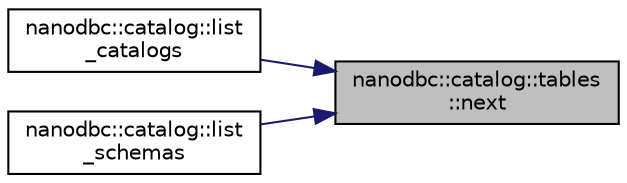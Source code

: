 digraph "nanodbc::catalog::tables::next"
{
 // LATEX_PDF_SIZE
  edge [fontname="Helvetica",fontsize="10",labelfontname="Helvetica",labelfontsize="10"];
  node [fontname="Helvetica",fontsize="10",shape=record];
  rankdir="RL";
  Node2 [label="nanodbc::catalog::tables\l::next",height=0.2,width=0.4,color="black", fillcolor="grey75", style="filled", fontcolor="black",tooltip="Move to the next result in the result set."];
  Node2 -> Node3 [dir="back",color="midnightblue",fontsize="10",style="solid",fontname="Helvetica"];
  Node3 [label="nanodbc::catalog::list\l_catalogs",height=0.2,width=0.4,color="black", fillcolor="white", style="filled",URL="$classnanodbc_1_1catalog.html#a47339f7d553a97b737f6529b53ee2b3d",tooltip="Returns names of all catalogs (or databases) available in connected data source."];
  Node2 -> Node4 [dir="back",color="midnightblue",fontsize="10",style="solid",fontname="Helvetica"];
  Node4 [label="nanodbc::catalog::list\l_schemas",height=0.2,width=0.4,color="black", fillcolor="white", style="filled",URL="$classnanodbc_1_1catalog.html#a00ec6b6cab5f6dab26dcd3b9d3435351",tooltip="Returns names of all schemas available in connected data source."];
}
